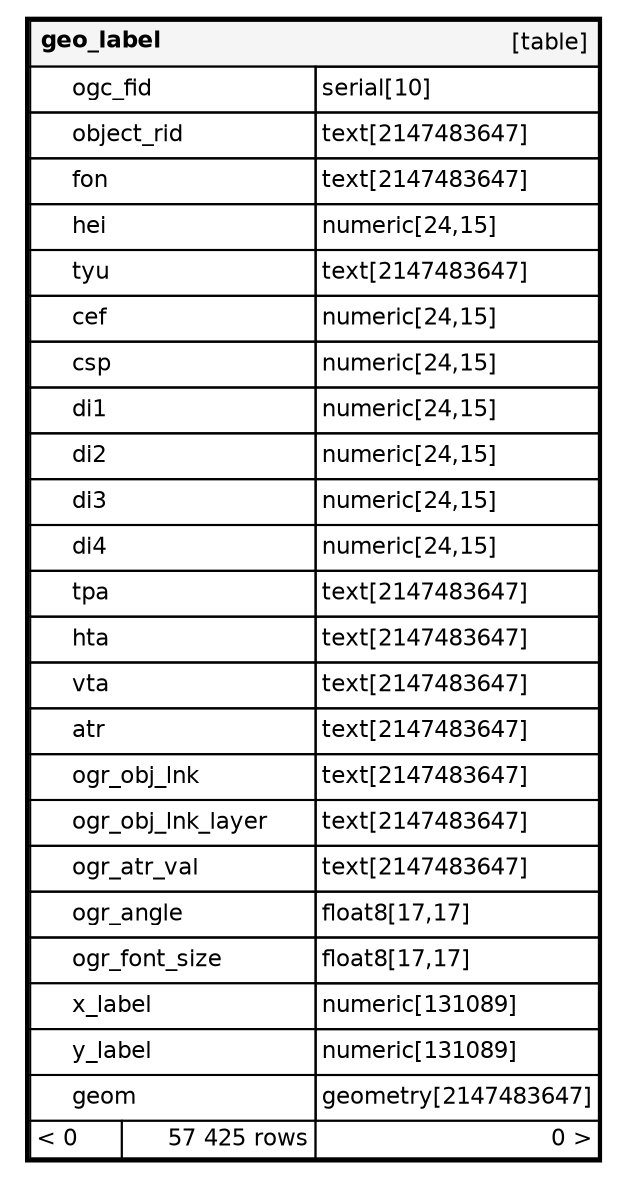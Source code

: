 // dot 2.40 on Linux 4.15.0-60-generic
// SchemaSpy rev Unknown
digraph "geo_label" {
  graph [
    rankdir="RL"
    bgcolor="#ffffff"
    nodesep="0.18"
    ranksep="0.46"
    fontname="Helvetica"
    fontsize="11"
    ration="compress"
  ];
  node [
    fontname="Helvetica"
    fontsize="11"
    shape="plaintext"
  ];
  edge [
    arrowsize="0.8"
  ];
  "geo_label" [
   label=<
    <TABLE BORDER="2" CELLBORDER="1" CELLSPACING="0" BGCOLOR="#ffffff">
      <TR><TD COLSPAN="4"  BGCOLOR="#f5f5f5"><TABLE BORDER="0" CELLSPACING="0"><TR><TD ALIGN="LEFT"><B>geo_label</B></TD><TD ALIGN="RIGHT">[table]</TD></TR></TABLE></TD></TR>
      <TR><TD PORT="ogc_fid" COLSPAN="2" BGCOLOR="#ffffff" ALIGN="LEFT"><TABLE BORDER="0" CELLSPACING="0" ALIGN="LEFT"><TR ALIGN="LEFT"><TD ALIGN="LEFT" FIXEDSIZE="TRUE" WIDTH="15" HEIGHT="16"></TD><TD ALIGN="LEFT" FIXEDSIZE="TRUE" WIDTH="116" HEIGHT="16">ogc_fid</TD></TR></TABLE></TD><TD PORT="ogc_fid.type" ALIGN="LEFT">serial[10]</TD></TR>
      <TR><TD PORT="object_rid" COLSPAN="2" ALIGN="LEFT"><TABLE BORDER="0" CELLSPACING="0" ALIGN="LEFT"><TR ALIGN="LEFT"><TD ALIGN="LEFT" FIXEDSIZE="TRUE" WIDTH="15" HEIGHT="16"></TD><TD ALIGN="LEFT" FIXEDSIZE="TRUE" WIDTH="116" HEIGHT="16">object_rid</TD></TR></TABLE></TD><TD PORT="object_rid.type" ALIGN="LEFT">text[2147483647]</TD></TR>
      <TR><TD PORT="fon" COLSPAN="2" ALIGN="LEFT"><TABLE BORDER="0" CELLSPACING="0" ALIGN="LEFT"><TR ALIGN="LEFT"><TD ALIGN="LEFT" FIXEDSIZE="TRUE" WIDTH="15" HEIGHT="16"></TD><TD ALIGN="LEFT" FIXEDSIZE="TRUE" WIDTH="116" HEIGHT="16">fon</TD></TR></TABLE></TD><TD PORT="fon.type" ALIGN="LEFT">text[2147483647]</TD></TR>
      <TR><TD PORT="hei" COLSPAN="2" ALIGN="LEFT"><TABLE BORDER="0" CELLSPACING="0" ALIGN="LEFT"><TR ALIGN="LEFT"><TD ALIGN="LEFT" FIXEDSIZE="TRUE" WIDTH="15" HEIGHT="16"></TD><TD ALIGN="LEFT" FIXEDSIZE="TRUE" WIDTH="116" HEIGHT="16">hei</TD></TR></TABLE></TD><TD PORT="hei.type" ALIGN="LEFT">numeric[24,15]</TD></TR>
      <TR><TD PORT="tyu" COLSPAN="2" ALIGN="LEFT"><TABLE BORDER="0" CELLSPACING="0" ALIGN="LEFT"><TR ALIGN="LEFT"><TD ALIGN="LEFT" FIXEDSIZE="TRUE" WIDTH="15" HEIGHT="16"></TD><TD ALIGN="LEFT" FIXEDSIZE="TRUE" WIDTH="116" HEIGHT="16">tyu</TD></TR></TABLE></TD><TD PORT="tyu.type" ALIGN="LEFT">text[2147483647]</TD></TR>
      <TR><TD PORT="cef" COLSPAN="2" ALIGN="LEFT"><TABLE BORDER="0" CELLSPACING="0" ALIGN="LEFT"><TR ALIGN="LEFT"><TD ALIGN="LEFT" FIXEDSIZE="TRUE" WIDTH="15" HEIGHT="16"></TD><TD ALIGN="LEFT" FIXEDSIZE="TRUE" WIDTH="116" HEIGHT="16">cef</TD></TR></TABLE></TD><TD PORT="cef.type" ALIGN="LEFT">numeric[24,15]</TD></TR>
      <TR><TD PORT="csp" COLSPAN="2" ALIGN="LEFT"><TABLE BORDER="0" CELLSPACING="0" ALIGN="LEFT"><TR ALIGN="LEFT"><TD ALIGN="LEFT" FIXEDSIZE="TRUE" WIDTH="15" HEIGHT="16"></TD><TD ALIGN="LEFT" FIXEDSIZE="TRUE" WIDTH="116" HEIGHT="16">csp</TD></TR></TABLE></TD><TD PORT="csp.type" ALIGN="LEFT">numeric[24,15]</TD></TR>
      <TR><TD PORT="di1" COLSPAN="2" ALIGN="LEFT"><TABLE BORDER="0" CELLSPACING="0" ALIGN="LEFT"><TR ALIGN="LEFT"><TD ALIGN="LEFT" FIXEDSIZE="TRUE" WIDTH="15" HEIGHT="16"></TD><TD ALIGN="LEFT" FIXEDSIZE="TRUE" WIDTH="116" HEIGHT="16">di1</TD></TR></TABLE></TD><TD PORT="di1.type" ALIGN="LEFT">numeric[24,15]</TD></TR>
      <TR><TD PORT="di2" COLSPAN="2" ALIGN="LEFT"><TABLE BORDER="0" CELLSPACING="0" ALIGN="LEFT"><TR ALIGN="LEFT"><TD ALIGN="LEFT" FIXEDSIZE="TRUE" WIDTH="15" HEIGHT="16"></TD><TD ALIGN="LEFT" FIXEDSIZE="TRUE" WIDTH="116" HEIGHT="16">di2</TD></TR></TABLE></TD><TD PORT="di2.type" ALIGN="LEFT">numeric[24,15]</TD></TR>
      <TR><TD PORT="di3" COLSPAN="2" ALIGN="LEFT"><TABLE BORDER="0" CELLSPACING="0" ALIGN="LEFT"><TR ALIGN="LEFT"><TD ALIGN="LEFT" FIXEDSIZE="TRUE" WIDTH="15" HEIGHT="16"></TD><TD ALIGN="LEFT" FIXEDSIZE="TRUE" WIDTH="116" HEIGHT="16">di3</TD></TR></TABLE></TD><TD PORT="di3.type" ALIGN="LEFT">numeric[24,15]</TD></TR>
      <TR><TD PORT="di4" COLSPAN="2" ALIGN="LEFT"><TABLE BORDER="0" CELLSPACING="0" ALIGN="LEFT"><TR ALIGN="LEFT"><TD ALIGN="LEFT" FIXEDSIZE="TRUE" WIDTH="15" HEIGHT="16"></TD><TD ALIGN="LEFT" FIXEDSIZE="TRUE" WIDTH="116" HEIGHT="16">di4</TD></TR></TABLE></TD><TD PORT="di4.type" ALIGN="LEFT">numeric[24,15]</TD></TR>
      <TR><TD PORT="tpa" COLSPAN="2" ALIGN="LEFT"><TABLE BORDER="0" CELLSPACING="0" ALIGN="LEFT"><TR ALIGN="LEFT"><TD ALIGN="LEFT" FIXEDSIZE="TRUE" WIDTH="15" HEIGHT="16"></TD><TD ALIGN="LEFT" FIXEDSIZE="TRUE" WIDTH="116" HEIGHT="16">tpa</TD></TR></TABLE></TD><TD PORT="tpa.type" ALIGN="LEFT">text[2147483647]</TD></TR>
      <TR><TD PORT="hta" COLSPAN="2" ALIGN="LEFT"><TABLE BORDER="0" CELLSPACING="0" ALIGN="LEFT"><TR ALIGN="LEFT"><TD ALIGN="LEFT" FIXEDSIZE="TRUE" WIDTH="15" HEIGHT="16"></TD><TD ALIGN="LEFT" FIXEDSIZE="TRUE" WIDTH="116" HEIGHT="16">hta</TD></TR></TABLE></TD><TD PORT="hta.type" ALIGN="LEFT">text[2147483647]</TD></TR>
      <TR><TD PORT="vta" COLSPAN="2" ALIGN="LEFT"><TABLE BORDER="0" CELLSPACING="0" ALIGN="LEFT"><TR ALIGN="LEFT"><TD ALIGN="LEFT" FIXEDSIZE="TRUE" WIDTH="15" HEIGHT="16"></TD><TD ALIGN="LEFT" FIXEDSIZE="TRUE" WIDTH="116" HEIGHT="16">vta</TD></TR></TABLE></TD><TD PORT="vta.type" ALIGN="LEFT">text[2147483647]</TD></TR>
      <TR><TD PORT="atr" COLSPAN="2" ALIGN="LEFT"><TABLE BORDER="0" CELLSPACING="0" ALIGN="LEFT"><TR ALIGN="LEFT"><TD ALIGN="LEFT" FIXEDSIZE="TRUE" WIDTH="15" HEIGHT="16"></TD><TD ALIGN="LEFT" FIXEDSIZE="TRUE" WIDTH="116" HEIGHT="16">atr</TD></TR></TABLE></TD><TD PORT="atr.type" ALIGN="LEFT">text[2147483647]</TD></TR>
      <TR><TD PORT="ogr_obj_lnk" COLSPAN="2" ALIGN="LEFT"><TABLE BORDER="0" CELLSPACING="0" ALIGN="LEFT"><TR ALIGN="LEFT"><TD ALIGN="LEFT" FIXEDSIZE="TRUE" WIDTH="15" HEIGHT="16"></TD><TD ALIGN="LEFT" FIXEDSIZE="TRUE" WIDTH="116" HEIGHT="16">ogr_obj_lnk</TD></TR></TABLE></TD><TD PORT="ogr_obj_lnk.type" ALIGN="LEFT">text[2147483647]</TD></TR>
      <TR><TD PORT="ogr_obj_lnk_layer" COLSPAN="2" BGCOLOR="#ffffff" ALIGN="LEFT"><TABLE BORDER="0" CELLSPACING="0" ALIGN="LEFT"><TR ALIGN="LEFT"><TD ALIGN="LEFT" FIXEDSIZE="TRUE" WIDTH="15" HEIGHT="16"></TD><TD ALIGN="LEFT" FIXEDSIZE="TRUE" WIDTH="116" HEIGHT="16">ogr_obj_lnk_layer</TD></TR></TABLE></TD><TD PORT="ogr_obj_lnk_layer.type" ALIGN="LEFT">text[2147483647]</TD></TR>
      <TR><TD PORT="ogr_atr_val" COLSPAN="2" ALIGN="LEFT"><TABLE BORDER="0" CELLSPACING="0" ALIGN="LEFT"><TR ALIGN="LEFT"><TD ALIGN="LEFT" FIXEDSIZE="TRUE" WIDTH="15" HEIGHT="16"></TD><TD ALIGN="LEFT" FIXEDSIZE="TRUE" WIDTH="116" HEIGHT="16">ogr_atr_val</TD></TR></TABLE></TD><TD PORT="ogr_atr_val.type" ALIGN="LEFT">text[2147483647]</TD></TR>
      <TR><TD PORT="ogr_angle" COLSPAN="2" ALIGN="LEFT"><TABLE BORDER="0" CELLSPACING="0" ALIGN="LEFT"><TR ALIGN="LEFT"><TD ALIGN="LEFT" FIXEDSIZE="TRUE" WIDTH="15" HEIGHT="16"></TD><TD ALIGN="LEFT" FIXEDSIZE="TRUE" WIDTH="116" HEIGHT="16">ogr_angle</TD></TR></TABLE></TD><TD PORT="ogr_angle.type" ALIGN="LEFT">float8[17,17]</TD></TR>
      <TR><TD PORT="ogr_font_size" COLSPAN="2" ALIGN="LEFT"><TABLE BORDER="0" CELLSPACING="0" ALIGN="LEFT"><TR ALIGN="LEFT"><TD ALIGN="LEFT" FIXEDSIZE="TRUE" WIDTH="15" HEIGHT="16"></TD><TD ALIGN="LEFT" FIXEDSIZE="TRUE" WIDTH="116" HEIGHT="16">ogr_font_size</TD></TR></TABLE></TD><TD PORT="ogr_font_size.type" ALIGN="LEFT">float8[17,17]</TD></TR>
      <TR><TD PORT="x_label" COLSPAN="2" BGCOLOR="#ffffff" ALIGN="LEFT"><TABLE BORDER="0" CELLSPACING="0" ALIGN="LEFT"><TR ALIGN="LEFT"><TD ALIGN="LEFT" FIXEDSIZE="TRUE" WIDTH="15" HEIGHT="16"></TD><TD ALIGN="LEFT" FIXEDSIZE="TRUE" WIDTH="116" HEIGHT="16">x_label</TD></TR></TABLE></TD><TD PORT="x_label.type" ALIGN="LEFT">numeric[131089]</TD></TR>
      <TR><TD PORT="y_label" COLSPAN="2" BGCOLOR="#ffffff" ALIGN="LEFT"><TABLE BORDER="0" CELLSPACING="0" ALIGN="LEFT"><TR ALIGN="LEFT"><TD ALIGN="LEFT" FIXEDSIZE="TRUE" WIDTH="15" HEIGHT="16"></TD><TD ALIGN="LEFT" FIXEDSIZE="TRUE" WIDTH="116" HEIGHT="16">y_label</TD></TR></TABLE></TD><TD PORT="y_label.type" ALIGN="LEFT">numeric[131089]</TD></TR>
      <TR><TD PORT="geom" COLSPAN="2" BGCOLOR="#ffffff" ALIGN="LEFT"><TABLE BORDER="0" CELLSPACING="0" ALIGN="LEFT"><TR ALIGN="LEFT"><TD ALIGN="LEFT" FIXEDSIZE="TRUE" WIDTH="15" HEIGHT="16"></TD><TD ALIGN="LEFT" FIXEDSIZE="TRUE" WIDTH="116" HEIGHT="16">geom</TD></TR></TABLE></TD><TD PORT="geom.type" ALIGN="LEFT">geometry[2147483647]</TD></TR>
      <TR><TD ALIGN="LEFT" BGCOLOR="#ffffff">&lt; 0</TD><TD ALIGN="RIGHT" BGCOLOR="#ffffff">57 425 rows</TD><TD ALIGN="RIGHT" BGCOLOR="#ffffff">0 &gt;</TD></TR>
    </TABLE>>
    URL="tables/geo_label.html"
    tooltip="geo_label"
  ];
}
